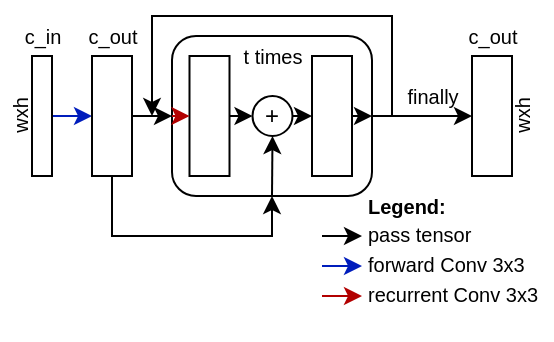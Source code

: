 <mxfile version="14.4.3" type="device"><diagram id="qUya3Uycb-xRSYJ2tCm-" name="Seite-1"><mxGraphModel dx="517" dy="441" grid="1" gridSize="10" guides="1" tooltips="1" connect="1" arrows="1" fold="1" page="1" pageScale="1" pageWidth="827" pageHeight="1169" math="0" shadow="0"><root><mxCell id="0"/><mxCell id="1" parent="0"/><mxCell id="Gksr6GSBF7R2r5tFvS1N-20" style="edgeStyle=orthogonalEdgeStyle;rounded=0;orthogonalLoop=1;jettySize=auto;html=1;exitX=1;exitY=0.5;exitDx=0;exitDy=0;entryX=0;entryY=0.5;entryDx=0;entryDy=0;fillColor=#0050ef;strokeColor=#001DBC;" parent="1" source="Gksr6GSBF7R2r5tFvS1N-1" target="Gksr6GSBF7R2r5tFvS1N-4" edge="1"><mxGeometry relative="1" as="geometry"/></mxCell><mxCell id="Gksr6GSBF7R2r5tFvS1N-1" value="" style="rounded=0;whiteSpace=wrap;html=1;" parent="1" vertex="1"><mxGeometry x="40" y="40" width="10" height="60" as="geometry"/></mxCell><mxCell id="Gksr6GSBF7R2r5tFvS1N-2" value="wxh" style="text;html=1;align=center;verticalAlign=middle;resizable=0;points=[];autosize=1;fontSize=10;rotation=-90;" parent="1" vertex="1"><mxGeometry x="19" y="60" width="30" height="20" as="geometry"/></mxCell><mxCell id="Gksr6GSBF7R2r5tFvS1N-3" value="c_in" style="text;html=1;align=center;verticalAlign=middle;resizable=0;points=[];autosize=1;fontSize=10;" parent="1" vertex="1"><mxGeometry x="30" y="20" width="30" height="20" as="geometry"/></mxCell><mxCell id="Gksr6GSBF7R2r5tFvS1N-45" style="edgeStyle=orthogonalEdgeStyle;rounded=0;orthogonalLoop=1;jettySize=auto;html=1;exitX=1;exitY=0.5;exitDx=0;exitDy=0;entryX=0;entryY=0.5;entryDx=0;entryDy=0;strokeColor=#000000;" parent="1" source="Gksr6GSBF7R2r5tFvS1N-4" target="Gksr6GSBF7R2r5tFvS1N-31" edge="1"><mxGeometry relative="1" as="geometry"/></mxCell><mxCell id="Gksr6GSBF7R2r5tFvS1N-47" style="edgeStyle=orthogonalEdgeStyle;rounded=0;orthogonalLoop=1;jettySize=auto;html=1;exitX=0.5;exitY=1;exitDx=0;exitDy=0;entryX=0.5;entryY=1;entryDx=0;entryDy=0;strokeColor=#000000;" parent="1" source="Gksr6GSBF7R2r5tFvS1N-4" target="Gksr6GSBF7R2r5tFvS1N-31" edge="1"><mxGeometry relative="1" as="geometry"><Array as="points"><mxPoint x="80" y="130"/><mxPoint x="160" y="130"/></Array></mxGeometry></mxCell><mxCell id="Gksr6GSBF7R2r5tFvS1N-4" value="" style="rounded=0;whiteSpace=wrap;html=1;" parent="1" vertex="1"><mxGeometry x="70" y="40" width="20" height="60" as="geometry"/></mxCell><mxCell id="Gksr6GSBF7R2r5tFvS1N-5" value="c_out" style="text;html=1;align=center;verticalAlign=middle;resizable=0;points=[];autosize=1;fontSize=10;" parent="1" vertex="1"><mxGeometry x="60" y="20" width="40" height="20" as="geometry"/></mxCell><mxCell id="Gksr6GSBF7R2r5tFvS1N-17" value="" style="rounded=0;whiteSpace=wrap;html=1;" parent="1" vertex="1"><mxGeometry x="260" y="40" width="20" height="60" as="geometry"/></mxCell><mxCell id="Gksr6GSBF7R2r5tFvS1N-18" value="c_out" style="text;html=1;align=center;verticalAlign=middle;resizable=0;points=[];autosize=1;fontSize=10;" parent="1" vertex="1"><mxGeometry x="250" y="20" width="40" height="20" as="geometry"/></mxCell><mxCell id="Gksr6GSBF7R2r5tFvS1N-46" style="edgeStyle=orthogonalEdgeStyle;rounded=0;orthogonalLoop=1;jettySize=auto;html=1;exitX=1;exitY=0.5;exitDx=0;exitDy=0;strokeColor=#000000;" parent="1" source="Gksr6GSBF7R2r5tFvS1N-31" edge="1"><mxGeometry relative="1" as="geometry"><mxPoint x="100" y="70" as="targetPoint"/><Array as="points"><mxPoint x="220" y="70"/><mxPoint x="220" y="20"/><mxPoint x="100" y="20"/></Array></mxGeometry></mxCell><mxCell id="Gksr6GSBF7R2r5tFvS1N-49" style="edgeStyle=orthogonalEdgeStyle;rounded=0;orthogonalLoop=1;jettySize=auto;html=1;exitX=1;exitY=0.5;exitDx=0;exitDy=0;entryX=0;entryY=0.5;entryDx=0;entryDy=0;strokeColor=#000000;" parent="1" source="Gksr6GSBF7R2r5tFvS1N-31" target="Gksr6GSBF7R2r5tFvS1N-17" edge="1"><mxGeometry relative="1" as="geometry"/></mxCell><mxCell id="Gksr6GSBF7R2r5tFvS1N-50" value="&lt;font style=&quot;font-size: 10px&quot;&gt;finally&lt;/font&gt;" style="text;html=1;align=center;verticalAlign=middle;resizable=0;points=[];autosize=1;" parent="1" vertex="1"><mxGeometry x="220" y="50" width="40" height="20" as="geometry"/></mxCell><mxCell id="Gksr6GSBF7R2r5tFvS1N-51" value="&lt;p style=&quot;line-height: 150%&quot;&gt;&lt;/p&gt;&lt;div style=&quot;text-align: left&quot;&gt;&lt;span style=&quot;font-size: 10px&quot;&gt;&lt;b&gt;Legend:&lt;/b&gt;&lt;/span&gt;&lt;/div&gt;&lt;font style=&quot;font-size: 10px ; line-height: 150%&quot;&gt;&lt;div style=&quot;text-align: left&quot;&gt;&lt;span&gt;pass tensor&lt;/span&gt;&lt;/div&gt;&lt;div style=&quot;text-align: left&quot;&gt;&lt;span&gt;forward Conv 3x3&lt;/span&gt;&lt;/div&gt;&lt;div style=&quot;text-align: left&quot;&gt;&lt;span&gt;recurrent Conv 3x3&lt;/span&gt;&lt;/div&gt;&lt;/font&gt;&lt;p&gt;&lt;/p&gt;" style="text;html=1;align=center;verticalAlign=middle;resizable=0;points=[];autosize=1;" parent="1" vertex="1"><mxGeometry x="200" y="92" width="100" height="90" as="geometry"/></mxCell><mxCell id="Gksr6GSBF7R2r5tFvS1N-58" value="" style="group" parent="1" vertex="1" connectable="0"><mxGeometry x="110" y="30" width="100" height="80" as="geometry"/></mxCell><mxCell id="Gksr6GSBF7R2r5tFvS1N-31" value="" style="rounded=1;whiteSpace=wrap;html=1;" parent="Gksr6GSBF7R2r5tFvS1N-58" vertex="1"><mxGeometry width="100" height="80" as="geometry"/></mxCell><mxCell id="Gksr6GSBF7R2r5tFvS1N-32" value="+" style="ellipse;whiteSpace=wrap;html=1;aspect=fixed;" parent="Gksr6GSBF7R2r5tFvS1N-58" vertex="1"><mxGeometry x="40.25" y="30" width="20" height="20" as="geometry"/></mxCell><mxCell id="Gksr6GSBF7R2r5tFvS1N-33" style="edgeStyle=orthogonalEdgeStyle;rounded=0;orthogonalLoop=1;jettySize=auto;html=1;exitX=1;exitY=0.5;exitDx=0;exitDy=0;entryX=0;entryY=0.5;entryDx=0;entryDy=0;fillColor=#e51400;" parent="Gksr6GSBF7R2r5tFvS1N-58" source="Gksr6GSBF7R2r5tFvS1N-34" target="Gksr6GSBF7R2r5tFvS1N-32" edge="1"><mxGeometry as="geometry"/></mxCell><mxCell id="Gksr6GSBF7R2r5tFvS1N-34" value="" style="rounded=0;whiteSpace=wrap;html=1;" parent="Gksr6GSBF7R2r5tFvS1N-58" vertex="1"><mxGeometry x="8.75" y="10" width="20" height="60" as="geometry"/></mxCell><mxCell id="Gksr6GSBF7R2r5tFvS1N-39" style="edgeStyle=orthogonalEdgeStyle;rounded=0;orthogonalLoop=1;jettySize=auto;html=1;exitX=0;exitY=0.5;exitDx=0;exitDy=0;entryX=0;entryY=0.5;entryDx=0;entryDy=0;strokeColor=#B20000;fillColor=#e51400;" parent="Gksr6GSBF7R2r5tFvS1N-58" source="Gksr6GSBF7R2r5tFvS1N-31" target="Gksr6GSBF7R2r5tFvS1N-34" edge="1"><mxGeometry as="geometry"/></mxCell><mxCell id="Gksr6GSBF7R2r5tFvS1N-55" style="edgeStyle=orthogonalEdgeStyle;rounded=0;orthogonalLoop=1;jettySize=auto;html=1;exitX=1;exitY=0.5;exitDx=0;exitDy=0;entryX=1;entryY=0.5;entryDx=0;entryDy=0;strokeColor=#000000;" parent="Gksr6GSBF7R2r5tFvS1N-58" source="Gksr6GSBF7R2r5tFvS1N-52" target="Gksr6GSBF7R2r5tFvS1N-31" edge="1"><mxGeometry relative="1" as="geometry"/></mxCell><mxCell id="Gksr6GSBF7R2r5tFvS1N-52" value="" style="rounded=0;whiteSpace=wrap;html=1;" parent="Gksr6GSBF7R2r5tFvS1N-58" vertex="1"><mxGeometry x="70" y="10" width="20" height="60" as="geometry"/></mxCell><mxCell id="Gksr6GSBF7R2r5tFvS1N-56" style="edgeStyle=orthogonalEdgeStyle;rounded=0;orthogonalLoop=1;jettySize=auto;html=1;exitX=0.5;exitY=1;exitDx=0;exitDy=0;strokeColor=#000000;" parent="Gksr6GSBF7R2r5tFvS1N-58" source="Gksr6GSBF7R2r5tFvS1N-31" target="Gksr6GSBF7R2r5tFvS1N-31" edge="1"><mxGeometry relative="1" as="geometry"/></mxCell><mxCell id="Gksr6GSBF7R2r5tFvS1N-54" style="edgeStyle=orthogonalEdgeStyle;rounded=0;orthogonalLoop=1;jettySize=auto;html=1;exitX=1;exitY=0.5;exitDx=0;exitDy=0;entryX=0;entryY=0.5;entryDx=0;entryDy=0;strokeColor=#000000;" parent="Gksr6GSBF7R2r5tFvS1N-58" source="Gksr6GSBF7R2r5tFvS1N-32" target="Gksr6GSBF7R2r5tFvS1N-52" edge="1"><mxGeometry relative="1" as="geometry"/></mxCell><mxCell id="Gksr6GSBF7R2r5tFvS1N-57" style="edgeStyle=orthogonalEdgeStyle;rounded=0;orthogonalLoop=1;jettySize=auto;html=1;exitX=0.5;exitY=1;exitDx=0;exitDy=0;entryX=0.5;entryY=1;entryDx=0;entryDy=0;strokeColor=#000000;" parent="Gksr6GSBF7R2r5tFvS1N-58" source="Gksr6GSBF7R2r5tFvS1N-31" target="Gksr6GSBF7R2r5tFvS1N-32" edge="1"><mxGeometry relative="1" as="geometry"/></mxCell><mxCell id="Gksr6GSBF7R2r5tFvS1N-48" value="&lt;font style=&quot;font-size: 10px&quot;&gt;t times&lt;/font&gt;" style="text;html=1;align=center;verticalAlign=middle;resizable=0;points=[];autosize=1;" parent="Gksr6GSBF7R2r5tFvS1N-58" vertex="1"><mxGeometry x="30.25" width="40" height="20" as="geometry"/></mxCell><mxCell id="Gksr6GSBF7R2r5tFvS1N-59" value="wxh" style="text;html=1;align=center;verticalAlign=middle;resizable=0;points=[];autosize=1;fontSize=10;rotation=-90;" parent="1" vertex="1"><mxGeometry x="270" y="60" width="30" height="20" as="geometry"/></mxCell><mxCell id="Gksr6GSBF7R2r5tFvS1N-60" style="edgeStyle=orthogonalEdgeStyle;rounded=0;orthogonalLoop=1;jettySize=auto;html=1;fillColor=#0050ef;strokeColor=#001DBC;" parent="1" edge="1"><mxGeometry relative="1" as="geometry"><mxPoint x="185" y="145" as="sourcePoint"/><mxPoint x="205" y="145" as="targetPoint"/></mxGeometry></mxCell><mxCell id="Gksr6GSBF7R2r5tFvS1N-61" style="edgeStyle=orthogonalEdgeStyle;rounded=0;orthogonalLoop=1;jettySize=auto;html=1;strokeColor=#B20000;fillColor=#e51400;" parent="1" edge="1"><mxGeometry x="91" y="90" as="geometry"><mxPoint x="185" y="160" as="sourcePoint"/><mxPoint x="205" y="160" as="targetPoint"/></mxGeometry></mxCell><mxCell id="Gksr6GSBF7R2r5tFvS1N-62" style="edgeStyle=orthogonalEdgeStyle;rounded=0;orthogonalLoop=1;jettySize=auto;html=1;fillColor=#0050ef;" parent="1" edge="1"><mxGeometry relative="1" as="geometry"><mxPoint x="185" y="130" as="sourcePoint"/><mxPoint x="205" y="130" as="targetPoint"/></mxGeometry></mxCell></root></mxGraphModel></diagram></mxfile>